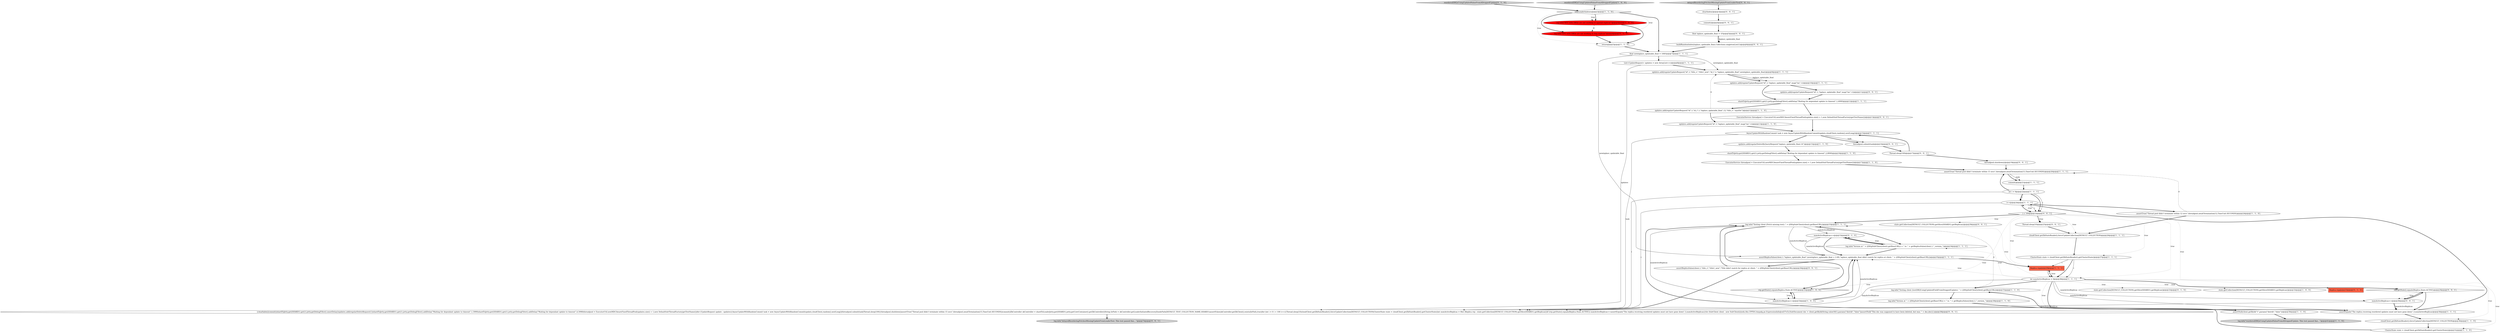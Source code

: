 digraph {
39 [style = filled, label = "reorderedDBQsUsingUpdatedValueFromADroppedUpdate['0', '1', '0']", fillcolor = lightgray, shape = diamond image = "AAA0AAABBB2BBB"];
52 [style = filled, label = "threadpool.shutdown()@@@19@@@['0', '0', '1']", fillcolor = white, shape = ellipse image = "AAA0AAABBB3BBB"];
30 [style = filled, label = "assertTrue(\"Thread pool didn't terminate within 15 secs\",threadpool.awaitTermination(15,TimeUnit.SECONDS))@@@20@@@['1', '1', '1']", fillcolor = white, shape = ellipse image = "AAA0AAABBB1BBB"];
1 [style = filled, label = "return@@@5@@@['1', '1', '0']", fillcolor = white, shape = ellipse image = "AAA0AAABBB1BBB"];
40 [style = filled, label = "numActiveReplicas++@@@33@@@['0', '1', '0']", fillcolor = white, shape = ellipse image = "AAA0AAABBB2BBB"];
22 [style = filled, label = "log.info(\"Testing client (testDBQUsingUpdatedFieldFromDroppedUpdate): \" + ((HttpSolrClient)client).getBaseURL())@@@37@@@['1', '1', '0']", fillcolor = white, shape = ellipse image = "AAA0AAABBB1BBB"];
23 [style = filled, label = "numActiveReplicas++@@@33@@@['1', '0', '0']", fillcolor = white, shape = ellipse image = "AAA0AAABBB1BBB"];
41 [style = filled, label = "state.getCollection(DEFAULT_COLLECTION).getSlice(SHARD1).getReplicas()@@@33@@@['0', '1', '0']", fillcolor = white, shape = ellipse image = "AAA0AAABBB2BBB"];
3 [style = filled, label = "AsyncUpdateWithRandomCommit task = new AsyncUpdateWithRandomCommit(update,cloudClient,random().nextLong())@@@15@@@['1', '1', '1']", fillcolor = white, shape = ellipse image = "AAA0AAABBB1BBB"];
34 [style = filled, label = "log.info(\"RTG with DBQs are not working in append replicas\")@@@4@@@['1', '0', '0']", fillcolor = red, shape = ellipse image = "AAA1AAABBB1BBB"];
33 [style = filled, label = "log.info(\"Testing client (Fetch missing test): \" + ((HttpSolrClient)client).getBaseURL())@@@33@@@['1', '1', '1']", fillcolor = white, shape = ellipse image = "AAA0AAABBB1BBB"];
5 [style = filled, label = "ExecutorService threadpool = ExecutorUtil.newMDCAwareFixedThreadPool(updates.size() + 1,new DefaultSolrThreadFactory(getTestName()))@@@17@@@['1', '1', '0']", fillcolor = white, shape = ellipse image = "AAA0AAABBB1BBB"];
48 [style = filled, label = "clearIndex()@@@3@@@['0', '0', '1']", fillcolor = white, shape = ellipse image = "AAA0AAABBB3BBB"];
49 [style = filled, label = "log.info(\"delayedReorderingFetchesMissingUpdateFromLeaderTest: This test passed fine...\")@@@74@@@['0', '0', '1']", fillcolor = lightgray, shape = ellipse image = "AAA0AAABBB3BBB"];
43 [style = filled, label = "{clearIndex()commit()shardToJetty.get(SHARD1).get(1).jetty.getDebugFilter().unsetDelay()updates.add(regularDeleteRequest(1))shardToJetty.get(SHARD1).get(1).jetty.getDebugFilter().addDelay(\"Waiting for dependant update to timeout\",1,5999)shardToJetty.get(SHARD1).get(1).jetty.getDebugFilter().addDelay(\"Waiting for dependant update to timeout\",4,5998)threadpool = ExecutorUtil.newMDCAwareFixedThreadPool(updates.size() + 1,new DefaultSolrThreadFactory(getTestName()))for (UpdateRequest update : updates){AsyncUpdateWithRandomCommit task = new AsyncUpdateWithRandomCommit(update,cloudClient,random().nextLong())threadpool.submit(task)Thread.sleep(100)}threadpool.shutdown()assertTrue(\"Thread pool didn't terminate within 15 secs\",threadpool.awaitTermination(15,TimeUnit.SECONDS))commit()ZkController zkController = shardToLeaderJetty.get(SHARD1).jetty.getCoreContainer().getZkController()String lirPath = zkController.getLeaderInitiatedRecoveryZnodePath(DEFAULT_TEST_COLLECTION_NAME,SHARD1)assertFalse(zkController.getZkClient().exists(lirPath,true))for (int i = 0 i < 100 i++){Thread.sleep(10)cloudClient.getZkStateReader().forceUpdateCollection(DEFAULT_COLLECTION)ClusterState state = cloudClient.getZkStateReader().getClusterState()int numActiveReplicas = 0for (Replica rep : state.getCollection(DEFAULT_COLLECTION).getSlice(SHARD1).getReplicas())if (rep.getState().equals(Replica.State.ACTIVE)) numActiveReplicas++assertEquals(\"The replica receiving reordered updates must not have gone down\",3,numActiveReplicas)}for (SolrClient client : new SolrClient((((edu.fdu.CPPDG.tinypdg.pe.ExpressionInfo@ed37e5){SolrDocument doc = client.getById(String.valueOf(1),params(\"distrib\",\"false\"))assertNull(\"This doc was supposed to have been deleted, but was: \" + doc,doc)}}@@@38@@@['0', '0', '1']", fillcolor = white, shape = ellipse image = "AAA0AAABBB3BBB"];
7 [style = filled, label = "log.info(\"reorderedDBQsUsingUpdatedValueFromADroppedUpdate: This test passed fine...\")@@@41@@@['1', '1', '0']", fillcolor = lightgray, shape = ellipse image = "AAA0AAABBB1BBB"];
13 [style = filled, label = "int numActiveReplicas = 0@@@28@@@['1', '1', '1']", fillcolor = white, shape = ellipse image = "AAA0AAABBB1BBB"];
10 [style = filled, label = "shardToJetty.get(SHARD1).get(1).jetty.getDebugFilter().addDelay(\"Waiting for dependant update to timeout\",1,6000)@@@12@@@['1', '1', '1']", fillcolor = white, shape = ellipse image = "AAA0AAABBB1BBB"];
19 [style = filled, label = "updates.add(regularDeleteByQueryRequest(\"inplace_updatable_float:14\"))@@@15@@@['1', '1', '0']", fillcolor = white, shape = ellipse image = "AAA0AAABBB1BBB"];
42 [style = filled, label = "buildRandomIndex(inplace_updatable_float,Collections.singletonList(1))@@@6@@@['0', '0', '1']", fillcolor = white, shape = ellipse image = "AAA0AAABBB3BBB"];
47 [style = filled, label = "threadpool.submit(task)@@@16@@@['0', '0', '1']", fillcolor = white, shape = ellipse image = "AAA0AAABBB3BBB"];
26 [style = filled, label = "commit()@@@21@@@['1', '1', '1']", fillcolor = white, shape = ellipse image = "AAA0AAABBB1BBB"];
12 [style = filled, label = "int i = 0@@@22@@@['1', '1', '1']", fillcolor = white, shape = ellipse image = "AAA0AAABBB1BBB"];
29 [style = filled, label = "onlyLeaderIndexes@@@3@@@['1', '1', '0']", fillcolor = white, shape = diamond image = "AAA0AAABBB1BBB"];
17 [style = filled, label = "shardToJetty.get(SHARD1).get(1).jetty.getDebugFilter().addDelay(\"Waiting for dependant update to timeout\",2,8000)@@@16@@@['1', '1', '0']", fillcolor = white, shape = ellipse image = "AAA0AAABBB1BBB"];
44 [style = filled, label = "commit()@@@4@@@['0', '0', '1']", fillcolor = white, shape = ellipse image = "AAA0AAABBB3BBB"];
6 [style = filled, label = "cloudClient.getZkStateReader().forceUpdateCollection(DEFAULT_COLLECTION)@@@26@@@['1', '1', '1']", fillcolor = white, shape = ellipse image = "AAA0AAABBB1BBB"];
37 [style = filled, label = "Replica rep@@@33@@@['0', '1', '0']", fillcolor = tomato, shape = box image = "AAA0AAABBB2BBB"];
57 [style = filled, label = "assertReplicaValue(client,1,\"title_s\",\"title1_new\",\"Title didn't match for replica at client: \" + ((HttpSolrClient)client).getBaseURL())@@@36@@@['0', '0', '1']", fillcolor = white, shape = ellipse image = "AAA0AAABBB3BBB"];
18 [style = filled, label = "rep.getState().equals(Replica.State.ACTIVE)@@@33@@@['1', '0', '0']", fillcolor = white, shape = diamond image = "AAA0AAABBB1BBB"];
35 [style = filled, label = "List<UpdateRequest> updates = new ArrayList<>()@@@8@@@['1', '1', '1']", fillcolor = white, shape = ellipse image = "AAA0AAABBB1BBB"];
51 [style = filled, label = "numActiveReplicas++@@@29@@@['0', '0', '1']", fillcolor = white, shape = ellipse image = "AAA0AAABBB3BBB"];
14 [style = filled, label = "float newinplace_updatable_float = 100F@@@7@@@['1', '1', '1']", fillcolor = white, shape = ellipse image = "AAA0AAABBB1BBB"];
0 [style = filled, label = "reorderedDBQsUsingUpdatedValueFromADroppedUpdate['1', '0', '0']", fillcolor = lightgray, shape = diamond image = "AAA0AAABBB1BBB"];
27 [style = filled, label = "log.info(\"Version at \" + ((HttpSolrClient)client).getBaseURL() + \" is: \" + getReplicaValue(client,1,\"_version_\"))@@@34@@@['1', '1', '1']", fillcolor = white, shape = ellipse image = "AAA0AAABBB1BBB"];
24 [style = filled, label = "ClusterState state = cloudClient.getZkStateReader().getClusterState()@@@31@@@['1', '1', '0']", fillcolor = white, shape = ellipse image = "AAA0AAABBB1BBB"];
9 [style = filled, label = "log.info(\"Version at \" + ((HttpSolrClient)client).getBaseURL() + \" is: \" + getReplicaValue(client,1,\"_version_\"))@@@38@@@['1', '1', '0']", fillcolor = white, shape = ellipse image = "AAA0AAABBB1BBB"];
16 [style = filled, label = "cloudClient.getZkStateReader().forceUpdateCollection(DEFAULT_COLLECTION)@@@30@@@['1', '1', '0']", fillcolor = white, shape = ellipse image = "AAA0AAABBB1BBB"];
38 [style = filled, label = "log.info(\"RTG with DBQs are not working in tlog replicas\")@@@4@@@['0', '1', '0']", fillcolor = red, shape = ellipse image = "AAA1AAABBB2BBB"];
50 [style = filled, label = "i < 100@@@23@@@['0', '0', '1']", fillcolor = white, shape = diamond image = "AAA0AAABBB3BBB"];
59 [style = filled, label = "Thread.sleep(10)@@@25@@@['0', '0', '1']", fillcolor = white, shape = ellipse image = "AAA0AAABBB3BBB"];
20 [style = filled, label = "Replica rep@@@29@@@['1', '1', '1']", fillcolor = tomato, shape = box image = "AAA0AAABBB1BBB"];
4 [style = filled, label = "state.getCollection(DEFAULT_COLLECTION).getSlice(SHARD1).getReplicas()@@@33@@@['1', '0', '0']", fillcolor = white, shape = ellipse image = "AAA0AAABBB1BBB"];
45 [style = filled, label = "state.getCollection(DEFAULT_COLLECTION).getSlice(SHARD1).getReplicas()@@@29@@@['0', '0', '1']", fillcolor = white, shape = ellipse image = "AAA0AAABBB3BBB"];
15 [style = filled, label = "assertEquals(\"The replica receiving reordered updates must not have gone down\",3,numActiveReplicas)@@@30@@@['1', '1', '1']", fillcolor = white, shape = ellipse image = "AAA0AAABBB1BBB"];
55 [style = filled, label = "float inplace_updatable_float = 1F@@@5@@@['0', '0', '1']", fillcolor = white, shape = ellipse image = "AAA0AAABBB3BBB"];
8 [style = filled, label = "updates.add(regularUpdateRequest(\"id\",1,\"inplace_updatable_float\",map(\"inc\",1)))@@@10@@@['1', '1', '1']", fillcolor = white, shape = ellipse image = "AAA0AAABBB1BBB"];
31 [style = filled, label = "i++@@@24@@@['1', '1', '1']", fillcolor = white, shape = ellipse image = "AAA0AAABBB1BBB"];
53 [style = filled, label = "ExecutorService threadpool = ExecutorUtil.newMDCAwareFixedThreadPool(updates.size() + 1,new DefaultSolrThreadFactory(getTestName()))@@@13@@@['0', '0', '1']", fillcolor = white, shape = ellipse image = "AAA0AAABBB3BBB"];
28 [style = filled, label = "ClusterState state = cloudClient.getZkStateReader().getClusterState()@@@27@@@['1', '1', '1']", fillcolor = white, shape = ellipse image = "AAA0AAABBB1BBB"];
58 [style = filled, label = "Thread.sleep(100)@@@17@@@['0', '0', '1']", fillcolor = white, shape = ellipse image = "AAA0AAABBB3BBB"];
36 [style = filled, label = "updates.add(regularUpdateRequest(\"id\",1,\"inplace_updatable_float\",map(\"inc\",1)))@@@13@@@['1', '1', '0']", fillcolor = white, shape = ellipse image = "AAA0AAABBB1BBB"];
46 [style = filled, label = "delayedReorderingFetchesMissingUpdateFromLeaderTest['0', '0', '1']", fillcolor = lightgray, shape = diamond image = "AAA0AAABBB3BBB"];
2 [style = filled, label = "updates.add(regularUpdateRequest(\"id\",1,\"id_i\",1,\"inplace_updatable_float\",12,\"title_s\",\"mytitle\"))@@@12@@@['1', '1', '0']", fillcolor = white, shape = ellipse image = "AAA0AAABBB1BBB"];
25 [style = filled, label = "assertNull(client.getById(\"1\",params(\"distrib\",\"false\")))@@@39@@@['1', '1', '0']", fillcolor = white, shape = ellipse image = "AAA0AAABBB1BBB"];
56 [style = filled, label = "updates.add(regularUpdateRequest(\"id\",1,\"inplace_updatable_float\",map(\"inc\",1)))@@@11@@@['0', '0', '1']", fillcolor = white, shape = ellipse image = "AAA0AAABBB3BBB"];
54 [style = filled, label = "rep.getState().equals(Replica.State.ACTIVE)@@@29@@@['0', '0', '1']", fillcolor = white, shape = diamond image = "AAA0AAABBB3BBB"];
11 [style = filled, label = "assertReplicaValue(client,1,\"inplace_updatable_float\",(newinplace_updatable_float + 2.0f),\"inplace_updatable_float didn't match for replica at client: \" + ((HttpSolrClient)client).getBaseURL())@@@35@@@['1', '1', '1']", fillcolor = white, shape = ellipse image = "AAA0AAABBB1BBB"];
21 [style = filled, label = "updates.add(regularUpdateRequest(\"id\",1,\"title_s\",\"title1_new\",\"id_i\",1,\"inplace_updatable_float\",newinplace_updatable_float))@@@9@@@['1', '1', '1']", fillcolor = white, shape = ellipse image = "AAA0AAABBB1BBB"];
32 [style = filled, label = "assertTrue(\"Thread pool didn't terminate within 12 secs\",threadpool.awaitTermination(12,TimeUnit.SECONDS))@@@24@@@['1', '1', '0']", fillcolor = white, shape = ellipse image = "AAA0AAABBB1BBB"];
13->24 [style = dotted, label="true"];
8->10 [style = bold, label=""];
21->8 [style = solid, label="inplace_updatable_float"];
13->27 [style = dotted, label="true"];
3->47 [style = solid, label="task"];
25->22 [style = bold, label=""];
14->35 [style = bold, label=""];
50->6 [style = dotted, label="true"];
57->33 [style = bold, label=""];
13->41 [style = dotted, label="true"];
13->20 [style = dotted, label="true"];
23->11 [style = solid, label="numActiveReplicas"];
21->8 [style = bold, label=""];
10->53 [style = bold, label=""];
51->43 [style = solid, label="numActiveReplicas"];
29->34 [style = bold, label=""];
58->3 [style = bold, label=""];
46->48 [style = bold, label=""];
32->6 [style = bold, label=""];
31->50 [style = bold, label=""];
54->51 [style = dotted, label="true"];
26->12 [style = bold, label=""];
40->11 [style = bold, label=""];
3->19 [style = bold, label=""];
33->18 [style = bold, label=""];
2->36 [style = bold, label=""];
29->14 [style = bold, label=""];
14->11 [style = solid, label="newinplace_updatable_float"];
13->15 [style = dotted, label="true"];
13->37 [style = dotted, label="true"];
13->22 [style = bold, label=""];
5->30 [style = bold, label=""];
59->6 [style = bold, label=""];
13->4 [style = dotted, label="true"];
13->51 [style = solid, label="numActiveReplicas"];
39->29 [style = bold, label=""];
50->45 [style = dotted, label="true"];
12->31 [style = solid, label="i"];
18->23 [style = dotted, label="true"];
17->5 [style = bold, label=""];
28->20 [style = solid, label="i"];
51->54 [style = bold, label=""];
18->11 [style = bold, label=""];
30->26 [style = bold, label=""];
22->9 [style = bold, label=""];
13->43 [style = solid, label="numActiveReplicas"];
0->29 [style = bold, label=""];
50->59 [style = dotted, label="true"];
48->44 [style = bold, label=""];
31->43 [style = solid, label="i"];
25->7 [style = bold, label=""];
33->27 [style = bold, label=""];
35->21 [style = bold, label=""];
47->58 [style = bold, label=""];
31->50 [style = solid, label="i"];
56->10 [style = bold, label=""];
44->55 [style = bold, label=""];
27->11 [style = bold, label=""];
2->21 [style = dashed, label="0"];
15->31 [style = bold, label=""];
51->15 [style = solid, label="numActiveReplicas"];
10->2 [style = bold, label=""];
29->38 [style = bold, label=""];
13->15 [style = bold, label=""];
40->11 [style = solid, label="numActiveReplicas"];
11->57 [style = bold, label=""];
12->31 [style = bold, label=""];
33->11 [style = solid, label="numActiveReplicas"];
27->40 [style = dotted, label="true"];
13->16 [style = dotted, label="true"];
29->1 [style = dotted, label="true"];
13->18 [style = dotted, label="true"];
20->13 [style = bold, label=""];
18->23 [style = bold, label=""];
29->34 [style = dotted, label="true"];
50->54 [style = dotted, label="true"];
31->32 [style = bold, label=""];
16->24 [style = bold, label=""];
22->33 [style = dashed, label="0"];
13->54 [style = bold, label=""];
3->47 [style = bold, label=""];
19->17 [style = bold, label=""];
54->15 [style = bold, label=""];
55->42 [style = bold, label=""];
20->13 [style = solid, label="i"];
38->1 [style = bold, label=""];
42->14 [style = bold, label=""];
24->33 [style = bold, label=""];
50->15 [style = dotted, label="true"];
33->23 [style = solid, label="numActiveReplicas"];
13->33 [style = dotted, label="true"];
33->40 [style = solid, label="numActiveReplicas"];
28->13 [style = solid, label="i"];
50->28 [style = dotted, label="true"];
50->13 [style = dotted, label="true"];
40->27 [style = bold, label=""];
30->26 [style = solid, label="task"];
13->15 [style = solid, label="numActiveReplicas"];
57->43 [style = bold, label=""];
13->11 [style = dotted, label="true"];
50->33 [style = bold, label=""];
23->11 [style = bold, label=""];
35->43 [style = solid, label="updates"];
23->18 [style = bold, label=""];
12->43 [style = solid, label="i"];
54->51 [style = bold, label=""];
11->20 [style = bold, label=""];
55->42 [style = solid, label="inplace_updatable_float"];
50->20 [style = dotted, label="true"];
8->56 [style = bold, label=""];
12->50 [style = bold, label=""];
34->38 [style = dashed, label="0"];
34->1 [style = bold, label=""];
53->3 [style = bold, label=""];
3->43 [style = solid, label="task"];
29->38 [style = dotted, label="true"];
12->30 [style = bold, label=""];
28->13 [style = bold, label=""];
15->16 [style = bold, label=""];
50->31 [style = dotted, label="true"];
32->30 [style = dashed, label="0"];
9->25 [style = bold, label=""];
43->49 [style = bold, label=""];
14->21 [style = solid, label="newinplace_updatable_float"];
1->14 [style = bold, label=""];
27->40 [style = bold, label=""];
58->52 [style = bold, label=""];
51->15 [style = bold, label=""];
12->50 [style = solid, label="i"];
52->30 [style = bold, label=""];
6->28 [style = bold, label=""];
50->59 [style = bold, label=""];
36->3 [style = bold, label=""];
}
